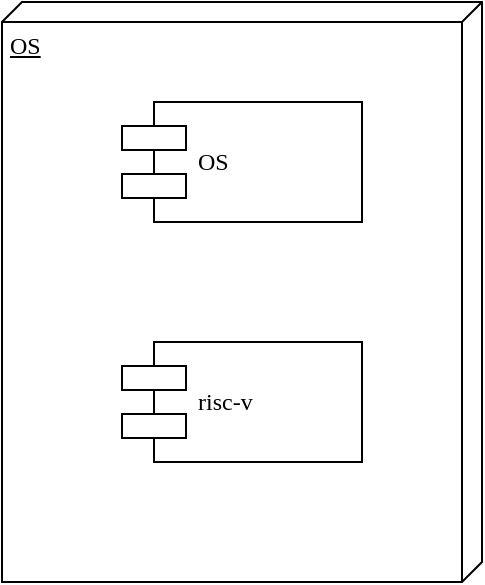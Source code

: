 <mxfile version="15.1.4" type="github"><diagram name="Page-1" id="5f0bae14-7c28-e335-631c-24af17079c00"><mxGraphModel dx="946" dy="537" grid="1" gridSize="10" guides="1" tooltips="1" connect="1" arrows="1" fold="1" page="1" pageScale="1" pageWidth="1100" pageHeight="850" background="none" math="0" shadow="0"><root><mxCell id="0"/><mxCell id="1" parent="0"/><mxCell id="39150e848f15840c-3" value="OS" style="verticalAlign=top;align=left;spacingTop=8;spacingLeft=2;spacingRight=12;shape=cube;size=10;direction=south;fontStyle=4;html=1;rounded=0;shadow=0;comic=0;labelBackgroundColor=none;strokeWidth=1;fontFamily=Verdana;fontSize=12" parent="1" vertex="1"><mxGeometry x="380" y="410" width="240" height="290" as="geometry"/></mxCell><mxCell id="39150e848f15840c-10" value="&lt;div&gt;&lt;span&gt;OS&lt;/span&gt;&lt;/div&gt;" style="shape=component;align=left;spacingLeft=36;rounded=0;shadow=0;comic=0;labelBackgroundColor=none;strokeWidth=1;fontFamily=Verdana;fontSize=12;html=1;" parent="1" vertex="1"><mxGeometry x="440" y="460" width="120" height="60" as="geometry"/></mxCell><mxCell id="SyTFyoaawrEDVl7XfoG2-1" value="risc-v" style="shape=component;align=left;spacingLeft=36;rounded=0;shadow=0;comic=0;labelBackgroundColor=none;strokeWidth=1;fontFamily=Verdana;fontSize=12;html=1;" vertex="1" parent="1"><mxGeometry x="440" y="580" width="120" height="60" as="geometry"/></mxCell></root></mxGraphModel></diagram></mxfile>